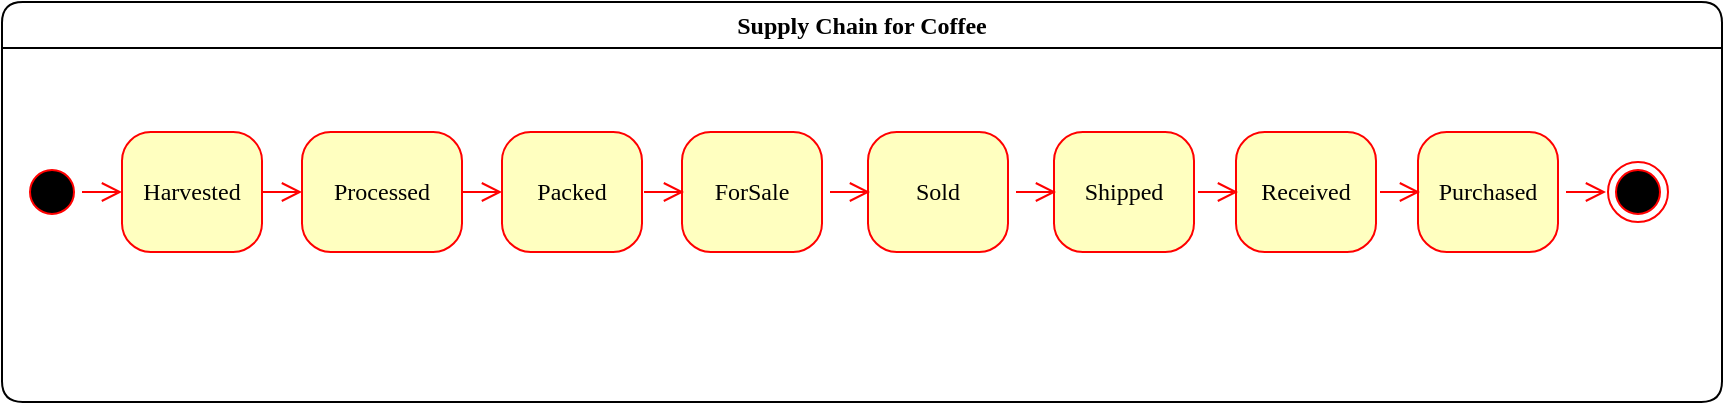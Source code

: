 <mxfile version="20.8.10" type="device"><diagram name="Page-1" id="58cdce13-f638-feb5-8d6f-7d28b1aa9fa0"><mxGraphModel dx="880" dy="395" grid="1" gridSize="10" guides="1" tooltips="1" connect="1" arrows="1" fold="1" page="1" pageScale="1" pageWidth="1100" pageHeight="850" background="none" math="0" shadow="0"><root><mxCell id="0"/><mxCell id="1" parent="0"/><mxCell id="2a3bc250acf0617d-7" value="Supply Chain for Coffee" style="swimlane;whiteSpace=wrap;html=1;rounded=1;shadow=0;comic=0;labelBackgroundColor=none;strokeWidth=1;fontFamily=Verdana;fontSize=12;align=center;" parent="1" vertex="1"><mxGeometry x="90" y="330" width="860" height="200" as="geometry"/></mxCell><mxCell id="3cde6dad864a17aa-10" style="edgeStyle=elbowEdgeStyle;html=1;labelBackgroundColor=none;endArrow=open;endSize=8;strokeColor=#ff0000;fontFamily=Verdana;fontSize=12;align=left;" parent="2a3bc250acf0617d-7" source="382b91b5511bd0f7-8" target="3cde6dad864a17aa-1" edge="1"><mxGeometry relative="1" as="geometry"/></mxCell><mxCell id="382b91b5511bd0f7-8" value="Harvested" style="rounded=1;whiteSpace=wrap;html=1;arcSize=24;fillColor=#ffffc0;strokeColor=#ff0000;shadow=0;comic=0;labelBackgroundColor=none;fontFamily=Verdana;fontSize=12;fontColor=#000000;align=center;" parent="2a3bc250acf0617d-7" vertex="1"><mxGeometry x="60" y="65" width="70" height="60" as="geometry"/></mxCell><mxCell id="24f968d109e7d6b4-3" value="" style="ellipse;html=1;shape=endState;fillColor=#000000;strokeColor=#ff0000;rounded=1;shadow=0;comic=0;labelBackgroundColor=none;fontFamily=Verdana;fontSize=12;fontColor=#000000;align=center;" parent="2a3bc250acf0617d-7" vertex="1"><mxGeometry x="803" y="80" width="30" height="30" as="geometry"/></mxCell><mxCell id="3cde6dad864a17aa-9" style="edgeStyle=elbowEdgeStyle;html=1;labelBackgroundColor=none;endArrow=open;endSize=8;strokeColor=#ff0000;fontFamily=Verdana;fontSize=12;align=left;" parent="2a3bc250acf0617d-7" source="2a3bc250acf0617d-3" target="382b91b5511bd0f7-8" edge="1"><mxGeometry relative="1" as="geometry"/></mxCell><mxCell id="2a3bc250acf0617d-3" value="" style="ellipse;html=1;shape=startState;fillColor=#000000;strokeColor=#ff0000;rounded=1;shadow=0;comic=0;labelBackgroundColor=none;fontFamily=Verdana;fontSize=12;fontColor=#000000;align=center;direction=south;" parent="2a3bc250acf0617d-7" vertex="1"><mxGeometry x="10" y="80" width="30" height="30" as="geometry"/></mxCell><mxCell id="3cde6dad864a17aa-11" style="edgeStyle=elbowEdgeStyle;html=1;labelBackgroundColor=none;endArrow=open;endSize=8;strokeColor=#ff0000;fontFamily=Verdana;fontSize=12;align=left;" parent="2a3bc250acf0617d-7" source="3cde6dad864a17aa-1" target="3cde6dad864a17aa-2" edge="1"><mxGeometry relative="1" as="geometry"/></mxCell><mxCell id="3cde6dad864a17aa-1" value="Processed" style="rounded=1;whiteSpace=wrap;html=1;arcSize=24;fillColor=#ffffc0;strokeColor=#ff0000;shadow=0;comic=0;labelBackgroundColor=none;fontFamily=Verdana;fontSize=12;fontColor=#000000;align=center;" parent="2a3bc250acf0617d-7" vertex="1"><mxGeometry x="150" y="65" width="80" height="60" as="geometry"/></mxCell><mxCell id="3cde6dad864a17aa-2" value="Packed" style="rounded=1;whiteSpace=wrap;html=1;arcSize=24;fillColor=#ffffc0;strokeColor=#ff0000;shadow=0;comic=0;labelBackgroundColor=none;fontFamily=Verdana;fontSize=12;fontColor=#000000;align=center;" parent="2a3bc250acf0617d-7" vertex="1"><mxGeometry x="250" y="65" width="70" height="60" as="geometry"/></mxCell><mxCell id="R6-VjaYVqV-1ThIkkyCw-11" value="ForSale" style="rounded=1;whiteSpace=wrap;html=1;arcSize=24;fillColor=#ffffc0;strokeColor=#ff0000;shadow=0;comic=0;labelBackgroundColor=none;fontFamily=Verdana;fontSize=12;fontColor=#000000;align=center;" vertex="1" parent="2a3bc250acf0617d-7"><mxGeometry x="340" y="65" width="70" height="60" as="geometry"/></mxCell><mxCell id="R6-VjaYVqV-1ThIkkyCw-13" style="edgeStyle=elbowEdgeStyle;html=1;labelBackgroundColor=none;endArrow=open;endSize=8;strokeColor=#ff0000;fontFamily=Verdana;fontSize=12;align=left;" edge="1" parent="1"><mxGeometry relative="1" as="geometry"><mxPoint x="411" y="425" as="sourcePoint"/><mxPoint x="431" y="425" as="targetPoint"/></mxGeometry></mxCell><mxCell id="R6-VjaYVqV-1ThIkkyCw-14" value="Sold" style="rounded=1;whiteSpace=wrap;html=1;arcSize=24;fillColor=#ffffc0;strokeColor=#ff0000;shadow=0;comic=0;labelBackgroundColor=none;fontFamily=Verdana;fontSize=12;fontColor=#000000;align=center;" vertex="1" parent="1"><mxGeometry x="523" y="395" width="70" height="60" as="geometry"/></mxCell><mxCell id="R6-VjaYVqV-1ThIkkyCw-15" style="edgeStyle=elbowEdgeStyle;html=1;labelBackgroundColor=none;endArrow=open;endSize=8;strokeColor=#ff0000;fontFamily=Verdana;fontSize=12;align=left;" edge="1" parent="1"><mxGeometry relative="1" as="geometry"><mxPoint x="504" y="425" as="sourcePoint"/><mxPoint x="524" y="425" as="targetPoint"/></mxGeometry></mxCell><mxCell id="R6-VjaYVqV-1ThIkkyCw-16" value="Shipped" style="rounded=1;whiteSpace=wrap;html=1;arcSize=24;fillColor=#ffffc0;strokeColor=#ff0000;shadow=0;comic=0;labelBackgroundColor=none;fontFamily=Verdana;fontSize=12;fontColor=#000000;align=center;" vertex="1" parent="1"><mxGeometry x="616" y="395" width="70" height="60" as="geometry"/></mxCell><mxCell id="R6-VjaYVqV-1ThIkkyCw-17" style="edgeStyle=elbowEdgeStyle;html=1;labelBackgroundColor=none;endArrow=open;endSize=8;strokeColor=#ff0000;fontFamily=Verdana;fontSize=12;align=left;" edge="1" parent="1"><mxGeometry relative="1" as="geometry"><mxPoint x="597" y="425" as="sourcePoint"/><mxPoint x="617" y="425" as="targetPoint"/></mxGeometry></mxCell><mxCell id="R6-VjaYVqV-1ThIkkyCw-18" value="Received" style="rounded=1;whiteSpace=wrap;html=1;arcSize=24;fillColor=#ffffc0;strokeColor=#ff0000;shadow=0;comic=0;labelBackgroundColor=none;fontFamily=Verdana;fontSize=12;fontColor=#000000;align=center;" vertex="1" parent="1"><mxGeometry x="707" y="395" width="70" height="60" as="geometry"/></mxCell><mxCell id="R6-VjaYVqV-1ThIkkyCw-19" style="edgeStyle=elbowEdgeStyle;html=1;labelBackgroundColor=none;endArrow=open;endSize=8;strokeColor=#ff0000;fontFamily=Verdana;fontSize=12;align=left;" edge="1" parent="1"><mxGeometry relative="1" as="geometry"><mxPoint x="688" y="425" as="sourcePoint"/><mxPoint x="708" y="425" as="targetPoint"/></mxGeometry></mxCell><mxCell id="R6-VjaYVqV-1ThIkkyCw-20" value="Purchased" style="rounded=1;whiteSpace=wrap;html=1;arcSize=24;fillColor=#ffffc0;strokeColor=#ff0000;shadow=0;comic=0;labelBackgroundColor=none;fontFamily=Verdana;fontSize=12;fontColor=#000000;align=center;" vertex="1" parent="1"><mxGeometry x="798" y="395" width="70" height="60" as="geometry"/></mxCell><mxCell id="R6-VjaYVqV-1ThIkkyCw-21" style="edgeStyle=elbowEdgeStyle;html=1;labelBackgroundColor=none;endArrow=open;endSize=8;strokeColor=#ff0000;fontFamily=Verdana;fontSize=12;align=left;" edge="1" parent="1"><mxGeometry relative="1" as="geometry"><mxPoint x="779" y="425" as="sourcePoint"/><mxPoint x="799" y="425" as="targetPoint"/></mxGeometry></mxCell><mxCell id="R6-VjaYVqV-1ThIkkyCw-22" style="edgeStyle=elbowEdgeStyle;html=1;labelBackgroundColor=none;endArrow=open;endSize=8;strokeColor=#ff0000;fontFamily=Verdana;fontSize=12;align=left;" edge="1" parent="1"><mxGeometry relative="1" as="geometry"><mxPoint x="872" y="425" as="sourcePoint"/><mxPoint x="892" y="425" as="targetPoint"/></mxGeometry></mxCell></root></mxGraphModel></diagram></mxfile>